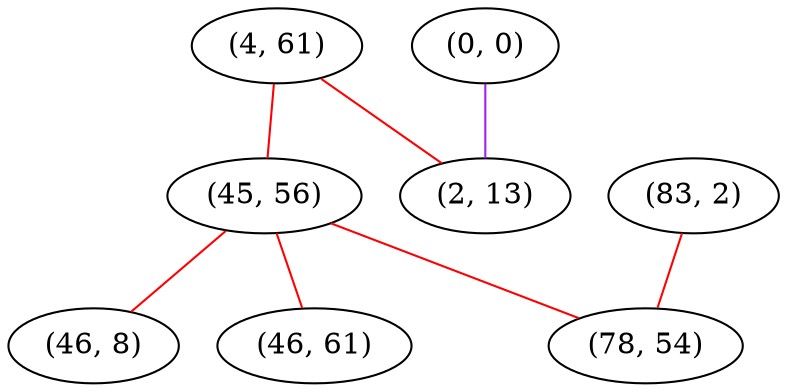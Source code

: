 graph "" {
"(4, 61)";
"(0, 0)";
"(45, 56)";
"(2, 13)";
"(83, 2)";
"(46, 8)";
"(46, 61)";
"(78, 54)";
"(4, 61)" -- "(2, 13)"  [color=red, key=0, weight=1];
"(4, 61)" -- "(45, 56)"  [color=red, key=0, weight=1];
"(0, 0)" -- "(2, 13)"  [color=purple, key=0, weight=4];
"(45, 56)" -- "(46, 8)"  [color=red, key=0, weight=1];
"(45, 56)" -- "(46, 61)"  [color=red, key=0, weight=1];
"(45, 56)" -- "(78, 54)"  [color=red, key=0, weight=1];
"(83, 2)" -- "(78, 54)"  [color=red, key=0, weight=1];
}

